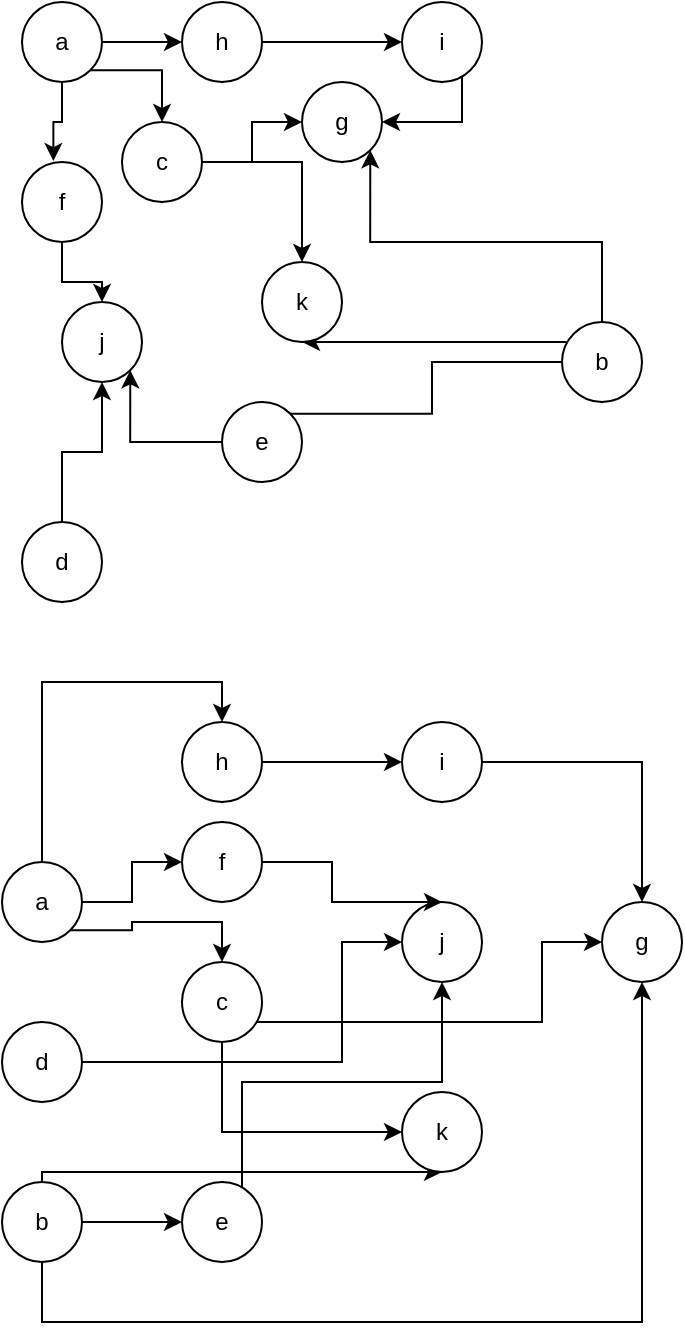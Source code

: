 <mxfile version="15.7.3" type="github">
  <diagram id="03FeSEzAhy0l4YF-1P-M" name="Page-1">
    <mxGraphModel dx="1346" dy="793" grid="1" gridSize="10" guides="1" tooltips="1" connect="1" arrows="1" fold="1" page="1" pageScale="1" pageWidth="827" pageHeight="1169" math="0" shadow="0">
      <root>
        <mxCell id="0" />
        <mxCell id="1" parent="0" />
        <mxCell id="niS5kLpZ55jrkcJ2_Z6F-11" style="edgeStyle=orthogonalEdgeStyle;rounded=0;orthogonalLoop=1;jettySize=auto;html=1;" edge="1" parent="1" source="niS5kLpZ55jrkcJ2_Z6F-1" target="niS5kLpZ55jrkcJ2_Z6F-8">
          <mxGeometry relative="1" as="geometry" />
        </mxCell>
        <mxCell id="niS5kLpZ55jrkcJ2_Z6F-12" style="edgeStyle=orthogonalEdgeStyle;rounded=0;orthogonalLoop=1;jettySize=auto;html=1;entryX=0.392;entryY=-0.012;entryDx=0;entryDy=0;entryPerimeter=0;" edge="1" parent="1" source="niS5kLpZ55jrkcJ2_Z6F-1" target="niS5kLpZ55jrkcJ2_Z6F-5">
          <mxGeometry relative="1" as="geometry" />
        </mxCell>
        <mxCell id="niS5kLpZ55jrkcJ2_Z6F-13" style="edgeStyle=orthogonalEdgeStyle;rounded=0;orthogonalLoop=1;jettySize=auto;html=1;exitX=1;exitY=1;exitDx=0;exitDy=0;" edge="1" parent="1" source="niS5kLpZ55jrkcJ2_Z6F-1" target="niS5kLpZ55jrkcJ2_Z6F-4">
          <mxGeometry relative="1" as="geometry" />
        </mxCell>
        <mxCell id="niS5kLpZ55jrkcJ2_Z6F-1" value="a" style="ellipse;whiteSpace=wrap;html=1;fontSize=12;" vertex="1" parent="1">
          <mxGeometry x="30" y="20" width="40" height="40" as="geometry" />
        </mxCell>
        <mxCell id="niS5kLpZ55jrkcJ2_Z6F-19" style="edgeStyle=orthogonalEdgeStyle;rounded=0;orthogonalLoop=1;jettySize=auto;html=1;" edge="1" parent="1" source="niS5kLpZ55jrkcJ2_Z6F-2" target="niS5kLpZ55jrkcJ2_Z6F-18">
          <mxGeometry relative="1" as="geometry">
            <Array as="points">
              <mxPoint x="250" y="190" />
              <mxPoint x="250" y="190" />
            </Array>
          </mxGeometry>
        </mxCell>
        <mxCell id="niS5kLpZ55jrkcJ2_Z6F-20" style="edgeStyle=orthogonalEdgeStyle;rounded=0;orthogonalLoop=1;jettySize=auto;html=1;exitX=0.5;exitY=0;exitDx=0;exitDy=0;entryX=1;entryY=1;entryDx=0;entryDy=0;" edge="1" parent="1" source="niS5kLpZ55jrkcJ2_Z6F-2" target="niS5kLpZ55jrkcJ2_Z6F-7">
          <mxGeometry relative="1" as="geometry">
            <mxPoint x="350" y="140" as="sourcePoint" />
            <Array as="points">
              <mxPoint x="320" y="140" />
              <mxPoint x="204" y="140" />
            </Array>
          </mxGeometry>
        </mxCell>
        <mxCell id="niS5kLpZ55jrkcJ2_Z6F-21" style="edgeStyle=orthogonalEdgeStyle;rounded=0;orthogonalLoop=1;jettySize=auto;html=1;entryX=0;entryY=0;entryDx=0;entryDy=0;" edge="1" parent="1" source="niS5kLpZ55jrkcJ2_Z6F-2" target="niS5kLpZ55jrkcJ2_Z6F-6">
          <mxGeometry relative="1" as="geometry" />
        </mxCell>
        <mxCell id="niS5kLpZ55jrkcJ2_Z6F-2" value="b" style="ellipse;whiteSpace=wrap;html=1;" vertex="1" parent="1">
          <mxGeometry x="300" y="180" width="40" height="40" as="geometry" />
        </mxCell>
        <mxCell id="niS5kLpZ55jrkcJ2_Z6F-22" style="edgeStyle=orthogonalEdgeStyle;rounded=0;orthogonalLoop=1;jettySize=auto;html=1;" edge="1" parent="1" source="niS5kLpZ55jrkcJ2_Z6F-3" target="niS5kLpZ55jrkcJ2_Z6F-10">
          <mxGeometry relative="1" as="geometry" />
        </mxCell>
        <mxCell id="niS5kLpZ55jrkcJ2_Z6F-3" value="d" style="ellipse;whiteSpace=wrap;html=1;" vertex="1" parent="1">
          <mxGeometry x="30" y="280" width="40" height="40" as="geometry" />
        </mxCell>
        <mxCell id="niS5kLpZ55jrkcJ2_Z6F-16" style="edgeStyle=orthogonalEdgeStyle;rounded=0;orthogonalLoop=1;jettySize=auto;html=1;" edge="1" parent="1" source="niS5kLpZ55jrkcJ2_Z6F-4" target="niS5kLpZ55jrkcJ2_Z6F-7">
          <mxGeometry relative="1" as="geometry" />
        </mxCell>
        <mxCell id="niS5kLpZ55jrkcJ2_Z6F-17" style="edgeStyle=orthogonalEdgeStyle;rounded=0;orthogonalLoop=1;jettySize=auto;html=1;" edge="1" parent="1" source="niS5kLpZ55jrkcJ2_Z6F-4" target="niS5kLpZ55jrkcJ2_Z6F-18">
          <mxGeometry relative="1" as="geometry">
            <mxPoint x="380" y="390" as="targetPoint" />
          </mxGeometry>
        </mxCell>
        <mxCell id="niS5kLpZ55jrkcJ2_Z6F-4" value="c" style="ellipse;whiteSpace=wrap;html=1;" vertex="1" parent="1">
          <mxGeometry x="80" y="80" width="40" height="40" as="geometry" />
        </mxCell>
        <mxCell id="niS5kLpZ55jrkcJ2_Z6F-15" style="edgeStyle=orthogonalEdgeStyle;rounded=0;orthogonalLoop=1;jettySize=auto;html=1;" edge="1" parent="1" source="niS5kLpZ55jrkcJ2_Z6F-5" target="niS5kLpZ55jrkcJ2_Z6F-10">
          <mxGeometry relative="1" as="geometry">
            <mxPoint x="160" y="160" as="targetPoint" />
          </mxGeometry>
        </mxCell>
        <mxCell id="niS5kLpZ55jrkcJ2_Z6F-5" value="f" style="ellipse;whiteSpace=wrap;html=1;" vertex="1" parent="1">
          <mxGeometry x="30" y="100" width="40" height="40" as="geometry" />
        </mxCell>
        <mxCell id="niS5kLpZ55jrkcJ2_Z6F-25" style="edgeStyle=orthogonalEdgeStyle;rounded=0;orthogonalLoop=1;jettySize=auto;html=1;entryX=1;entryY=1;entryDx=0;entryDy=0;fontSize=12;" edge="1" parent="1" source="niS5kLpZ55jrkcJ2_Z6F-6" target="niS5kLpZ55jrkcJ2_Z6F-10">
          <mxGeometry relative="1" as="geometry" />
        </mxCell>
        <mxCell id="niS5kLpZ55jrkcJ2_Z6F-6" value="e" style="ellipse;whiteSpace=wrap;html=1;" vertex="1" parent="1">
          <mxGeometry x="130" y="220" width="40" height="40" as="geometry" />
        </mxCell>
        <mxCell id="niS5kLpZ55jrkcJ2_Z6F-7" value="g" style="ellipse;whiteSpace=wrap;html=1;" vertex="1" parent="1">
          <mxGeometry x="170" y="60" width="40" height="40" as="geometry" />
        </mxCell>
        <mxCell id="niS5kLpZ55jrkcJ2_Z6F-14" style="edgeStyle=orthogonalEdgeStyle;rounded=0;orthogonalLoop=1;jettySize=auto;html=1;" edge="1" parent="1" source="niS5kLpZ55jrkcJ2_Z6F-8" target="niS5kLpZ55jrkcJ2_Z6F-9">
          <mxGeometry relative="1" as="geometry" />
        </mxCell>
        <mxCell id="niS5kLpZ55jrkcJ2_Z6F-8" value="h" style="ellipse;whiteSpace=wrap;html=1;" vertex="1" parent="1">
          <mxGeometry x="110" y="20" width="40" height="40" as="geometry" />
        </mxCell>
        <mxCell id="niS5kLpZ55jrkcJ2_Z6F-77" style="edgeStyle=orthogonalEdgeStyle;rounded=0;orthogonalLoop=1;jettySize=auto;html=1;fontSize=12;entryX=1;entryY=0.5;entryDx=0;entryDy=0;" edge="1" parent="1" source="niS5kLpZ55jrkcJ2_Z6F-9" target="niS5kLpZ55jrkcJ2_Z6F-7">
          <mxGeometry relative="1" as="geometry">
            <mxPoint x="220" y="80" as="targetPoint" />
            <Array as="points">
              <mxPoint x="250" y="80" />
            </Array>
          </mxGeometry>
        </mxCell>
        <mxCell id="niS5kLpZ55jrkcJ2_Z6F-9" value="&lt;div&gt;i&lt;/div&gt;" style="ellipse;whiteSpace=wrap;html=1;" vertex="1" parent="1">
          <mxGeometry x="220" y="20" width="40" height="40" as="geometry" />
        </mxCell>
        <mxCell id="niS5kLpZ55jrkcJ2_Z6F-10" value="j" style="ellipse;whiteSpace=wrap;html=1;" vertex="1" parent="1">
          <mxGeometry x="50" y="170" width="40" height="40" as="geometry" />
        </mxCell>
        <mxCell id="niS5kLpZ55jrkcJ2_Z6F-18" value="k" style="ellipse;whiteSpace=wrap;html=1;" vertex="1" parent="1">
          <mxGeometry x="150" y="150" width="40" height="40" as="geometry" />
        </mxCell>
        <mxCell id="niS5kLpZ55jrkcJ2_Z6F-79" style="edgeStyle=orthogonalEdgeStyle;rounded=0;orthogonalLoop=1;jettySize=auto;html=1;fontSize=12;" edge="1" parent="1" source="niS5kLpZ55jrkcJ2_Z6F-53" target="niS5kLpZ55jrkcJ2_Z6F-64">
          <mxGeometry relative="1" as="geometry" />
        </mxCell>
        <mxCell id="niS5kLpZ55jrkcJ2_Z6F-53" value="a" style="ellipse;whiteSpace=wrap;html=1;fontSize=12;" vertex="1" parent="1">
          <mxGeometry x="20" y="450" width="40" height="40" as="geometry" />
        </mxCell>
        <mxCell id="niS5kLpZ55jrkcJ2_Z6F-82" style="edgeStyle=orthogonalEdgeStyle;rounded=0;orthogonalLoop=1;jettySize=auto;html=1;entryX=0.5;entryY=1;entryDx=0;entryDy=0;fontSize=12;" edge="1" parent="1" source="niS5kLpZ55jrkcJ2_Z6F-57" target="niS5kLpZ55jrkcJ2_Z6F-73">
          <mxGeometry relative="1" as="geometry">
            <Array as="points">
              <mxPoint x="40" y="605" />
            </Array>
          </mxGeometry>
        </mxCell>
        <mxCell id="niS5kLpZ55jrkcJ2_Z6F-84" style="edgeStyle=orthogonalEdgeStyle;rounded=0;orthogonalLoop=1;jettySize=auto;html=1;fontSize=12;" edge="1" parent="1" source="niS5kLpZ55jrkcJ2_Z6F-57" target="niS5kLpZ55jrkcJ2_Z6F-66">
          <mxGeometry relative="1" as="geometry" />
        </mxCell>
        <mxCell id="niS5kLpZ55jrkcJ2_Z6F-85" style="edgeStyle=orthogonalEdgeStyle;rounded=0;orthogonalLoop=1;jettySize=auto;html=1;entryX=0.5;entryY=1;entryDx=0;entryDy=0;fontSize=12;" edge="1" parent="1" source="niS5kLpZ55jrkcJ2_Z6F-57" target="niS5kLpZ55jrkcJ2_Z6F-68">
          <mxGeometry relative="1" as="geometry">
            <Array as="points">
              <mxPoint x="40" y="680" />
              <mxPoint x="340" y="680" />
            </Array>
          </mxGeometry>
        </mxCell>
        <mxCell id="niS5kLpZ55jrkcJ2_Z6F-57" value="b" style="ellipse;whiteSpace=wrap;html=1;" vertex="1" parent="1">
          <mxGeometry x="20" y="610" width="40" height="40" as="geometry" />
        </mxCell>
        <mxCell id="niS5kLpZ55jrkcJ2_Z6F-59" value="d" style="ellipse;whiteSpace=wrap;html=1;" vertex="1" parent="1">
          <mxGeometry x="20" y="530" width="40" height="40" as="geometry" />
        </mxCell>
        <mxCell id="niS5kLpZ55jrkcJ2_Z6F-62" value="c" style="ellipse;whiteSpace=wrap;html=1;" vertex="1" parent="1">
          <mxGeometry x="110" y="500" width="40" height="40" as="geometry" />
        </mxCell>
        <mxCell id="niS5kLpZ55jrkcJ2_Z6F-52" style="edgeStyle=orthogonalEdgeStyle;rounded=0;orthogonalLoop=1;jettySize=auto;html=1;exitX=1;exitY=1;exitDx=0;exitDy=0;" edge="1" parent="1" source="niS5kLpZ55jrkcJ2_Z6F-53" target="niS5kLpZ55jrkcJ2_Z6F-62">
          <mxGeometry x="104" y="330" as="geometry" />
        </mxCell>
        <mxCell id="niS5kLpZ55jrkcJ2_Z6F-64" value="f" style="ellipse;whiteSpace=wrap;html=1;" vertex="1" parent="1">
          <mxGeometry x="110" y="430" width="40" height="40" as="geometry" />
        </mxCell>
        <mxCell id="niS5kLpZ55jrkcJ2_Z6F-86" style="edgeStyle=orthogonalEdgeStyle;rounded=0;orthogonalLoop=1;jettySize=auto;html=1;entryX=0.5;entryY=1;entryDx=0;entryDy=0;fontSize=12;" edge="1" parent="1" source="niS5kLpZ55jrkcJ2_Z6F-66" target="niS5kLpZ55jrkcJ2_Z6F-72">
          <mxGeometry relative="1" as="geometry">
            <Array as="points">
              <mxPoint x="140" y="560" />
              <mxPoint x="240" y="560" />
            </Array>
          </mxGeometry>
        </mxCell>
        <mxCell id="niS5kLpZ55jrkcJ2_Z6F-66" value="e" style="ellipse;whiteSpace=wrap;html=1;" vertex="1" parent="1">
          <mxGeometry x="110" y="610" width="40" height="40" as="geometry" />
        </mxCell>
        <mxCell id="niS5kLpZ55jrkcJ2_Z6F-68" value="g" style="ellipse;whiteSpace=wrap;html=1;" vertex="1" parent="1">
          <mxGeometry x="320" y="470" width="40" height="40" as="geometry" />
        </mxCell>
        <mxCell id="niS5kLpZ55jrkcJ2_Z6F-60" style="edgeStyle=orthogonalEdgeStyle;rounded=0;orthogonalLoop=1;jettySize=auto;html=1;" edge="1" parent="1" source="niS5kLpZ55jrkcJ2_Z6F-62" target="niS5kLpZ55jrkcJ2_Z6F-68">
          <mxGeometry x="104" y="330" as="geometry">
            <Array as="points">
              <mxPoint x="290" y="530" />
              <mxPoint x="290" y="490" />
            </Array>
          </mxGeometry>
        </mxCell>
        <mxCell id="niS5kLpZ55jrkcJ2_Z6F-70" value="h" style="ellipse;whiteSpace=wrap;html=1;" vertex="1" parent="1">
          <mxGeometry x="110" y="380" width="40" height="40" as="geometry" />
        </mxCell>
        <mxCell id="niS5kLpZ55jrkcJ2_Z6F-50" style="edgeStyle=orthogonalEdgeStyle;rounded=0;orthogonalLoop=1;jettySize=auto;html=1;" edge="1" parent="1" source="niS5kLpZ55jrkcJ2_Z6F-53" target="niS5kLpZ55jrkcJ2_Z6F-70">
          <mxGeometry x="104" y="330" as="geometry">
            <Array as="points">
              <mxPoint x="40" y="360" />
            </Array>
          </mxGeometry>
        </mxCell>
        <mxCell id="niS5kLpZ55jrkcJ2_Z6F-88" style="edgeStyle=orthogonalEdgeStyle;rounded=0;orthogonalLoop=1;jettySize=auto;html=1;entryX=0.5;entryY=0;entryDx=0;entryDy=0;fontSize=12;" edge="1" parent="1" source="niS5kLpZ55jrkcJ2_Z6F-71" target="niS5kLpZ55jrkcJ2_Z6F-68">
          <mxGeometry relative="1" as="geometry" />
        </mxCell>
        <mxCell id="niS5kLpZ55jrkcJ2_Z6F-71" value="&lt;div&gt;i&lt;/div&gt;" style="ellipse;whiteSpace=wrap;html=1;" vertex="1" parent="1">
          <mxGeometry x="220" y="380" width="40" height="40" as="geometry" />
        </mxCell>
        <mxCell id="niS5kLpZ55jrkcJ2_Z6F-69" style="edgeStyle=orthogonalEdgeStyle;rounded=0;orthogonalLoop=1;jettySize=auto;html=1;" edge="1" parent="1" source="niS5kLpZ55jrkcJ2_Z6F-70" target="niS5kLpZ55jrkcJ2_Z6F-71">
          <mxGeometry x="104" y="330" as="geometry" />
        </mxCell>
        <mxCell id="niS5kLpZ55jrkcJ2_Z6F-72" value="j" style="ellipse;whiteSpace=wrap;html=1;" vertex="1" parent="1">
          <mxGeometry x="220" y="470" width="40" height="40" as="geometry" />
        </mxCell>
        <mxCell id="niS5kLpZ55jrkcJ2_Z6F-58" style="edgeStyle=orthogonalEdgeStyle;rounded=0;orthogonalLoop=1;jettySize=auto;html=1;" edge="1" parent="1" source="niS5kLpZ55jrkcJ2_Z6F-59" target="niS5kLpZ55jrkcJ2_Z6F-72">
          <mxGeometry x="104" y="330" as="geometry">
            <Array as="points">
              <mxPoint x="190" y="550" />
              <mxPoint x="190" y="490" />
            </Array>
          </mxGeometry>
        </mxCell>
        <mxCell id="niS5kLpZ55jrkcJ2_Z6F-63" style="edgeStyle=orthogonalEdgeStyle;rounded=0;orthogonalLoop=1;jettySize=auto;html=1;" edge="1" parent="1" source="niS5kLpZ55jrkcJ2_Z6F-64" target="niS5kLpZ55jrkcJ2_Z6F-72">
          <mxGeometry x="104" y="330" as="geometry">
            <mxPoint x="234" y="470" as="targetPoint" />
            <Array as="points">
              <mxPoint x="185" y="450" />
              <mxPoint x="185" y="470" />
            </Array>
          </mxGeometry>
        </mxCell>
        <mxCell id="niS5kLpZ55jrkcJ2_Z6F-73" value="k" style="ellipse;whiteSpace=wrap;html=1;" vertex="1" parent="1">
          <mxGeometry x="220" y="565" width="40" height="40" as="geometry" />
        </mxCell>
        <mxCell id="niS5kLpZ55jrkcJ2_Z6F-61" style="edgeStyle=orthogonalEdgeStyle;rounded=0;orthogonalLoop=1;jettySize=auto;html=1;" edge="1" parent="1" source="niS5kLpZ55jrkcJ2_Z6F-62" target="niS5kLpZ55jrkcJ2_Z6F-73">
          <mxGeometry x="104" y="330" as="geometry">
            <mxPoint x="454" y="700" as="targetPoint" />
            <Array as="points">
              <mxPoint x="130" y="585" />
            </Array>
          </mxGeometry>
        </mxCell>
      </root>
    </mxGraphModel>
  </diagram>
</mxfile>
